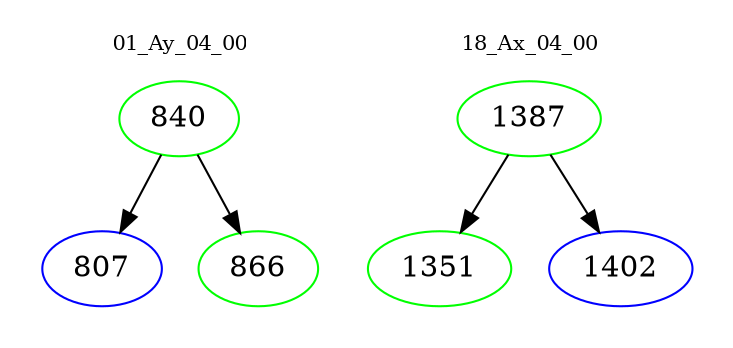 digraph{
subgraph cluster_0 {
color = white
label = "01_Ay_04_00";
fontsize=10;
T0_840 [label="840", color="green"]
T0_840 -> T0_807 [color="black"]
T0_807 [label="807", color="blue"]
T0_840 -> T0_866 [color="black"]
T0_866 [label="866", color="green"]
}
subgraph cluster_1 {
color = white
label = "18_Ax_04_00";
fontsize=10;
T1_1387 [label="1387", color="green"]
T1_1387 -> T1_1351 [color="black"]
T1_1351 [label="1351", color="green"]
T1_1387 -> T1_1402 [color="black"]
T1_1402 [label="1402", color="blue"]
}
}
